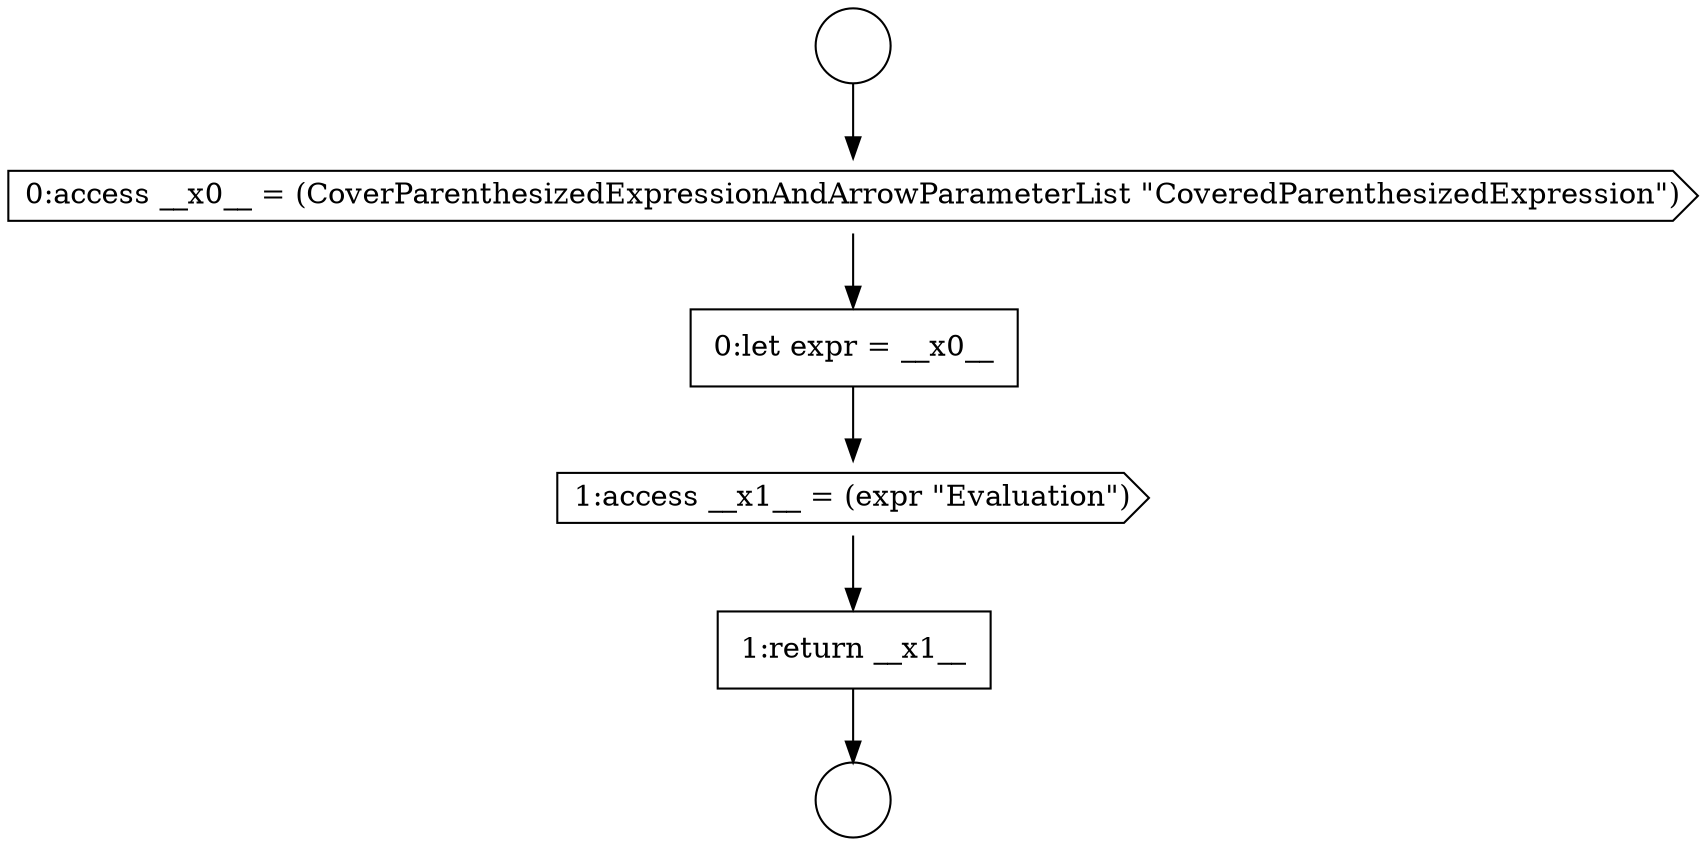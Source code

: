 digraph {
  node3670 [shape=none, margin=0, label=<<font color="black">
    <table border="0" cellborder="1" cellspacing="0" cellpadding="10">
      <tr><td align="left">0:let expr = __x0__</td></tr>
    </table>
  </font>> color="black" fillcolor="white" style=filled]
  node3667 [shape=circle label=" " color="black" fillcolor="white" style=filled]
  node3671 [shape=cds, label=<<font color="black">1:access __x1__ = (expr &quot;Evaluation&quot;)</font>> color="black" fillcolor="white" style=filled]
  node3668 [shape=circle label=" " color="black" fillcolor="white" style=filled]
  node3672 [shape=none, margin=0, label=<<font color="black">
    <table border="0" cellborder="1" cellspacing="0" cellpadding="10">
      <tr><td align="left">1:return __x1__</td></tr>
    </table>
  </font>> color="black" fillcolor="white" style=filled]
  node3669 [shape=cds, label=<<font color="black">0:access __x0__ = (CoverParenthesizedExpressionAndArrowParameterList &quot;CoveredParenthesizedExpression&quot;)</font>> color="black" fillcolor="white" style=filled]
  node3670 -> node3671 [ color="black"]
  node3672 -> node3668 [ color="black"]
  node3671 -> node3672 [ color="black"]
  node3667 -> node3669 [ color="black"]
  node3669 -> node3670 [ color="black"]
}
